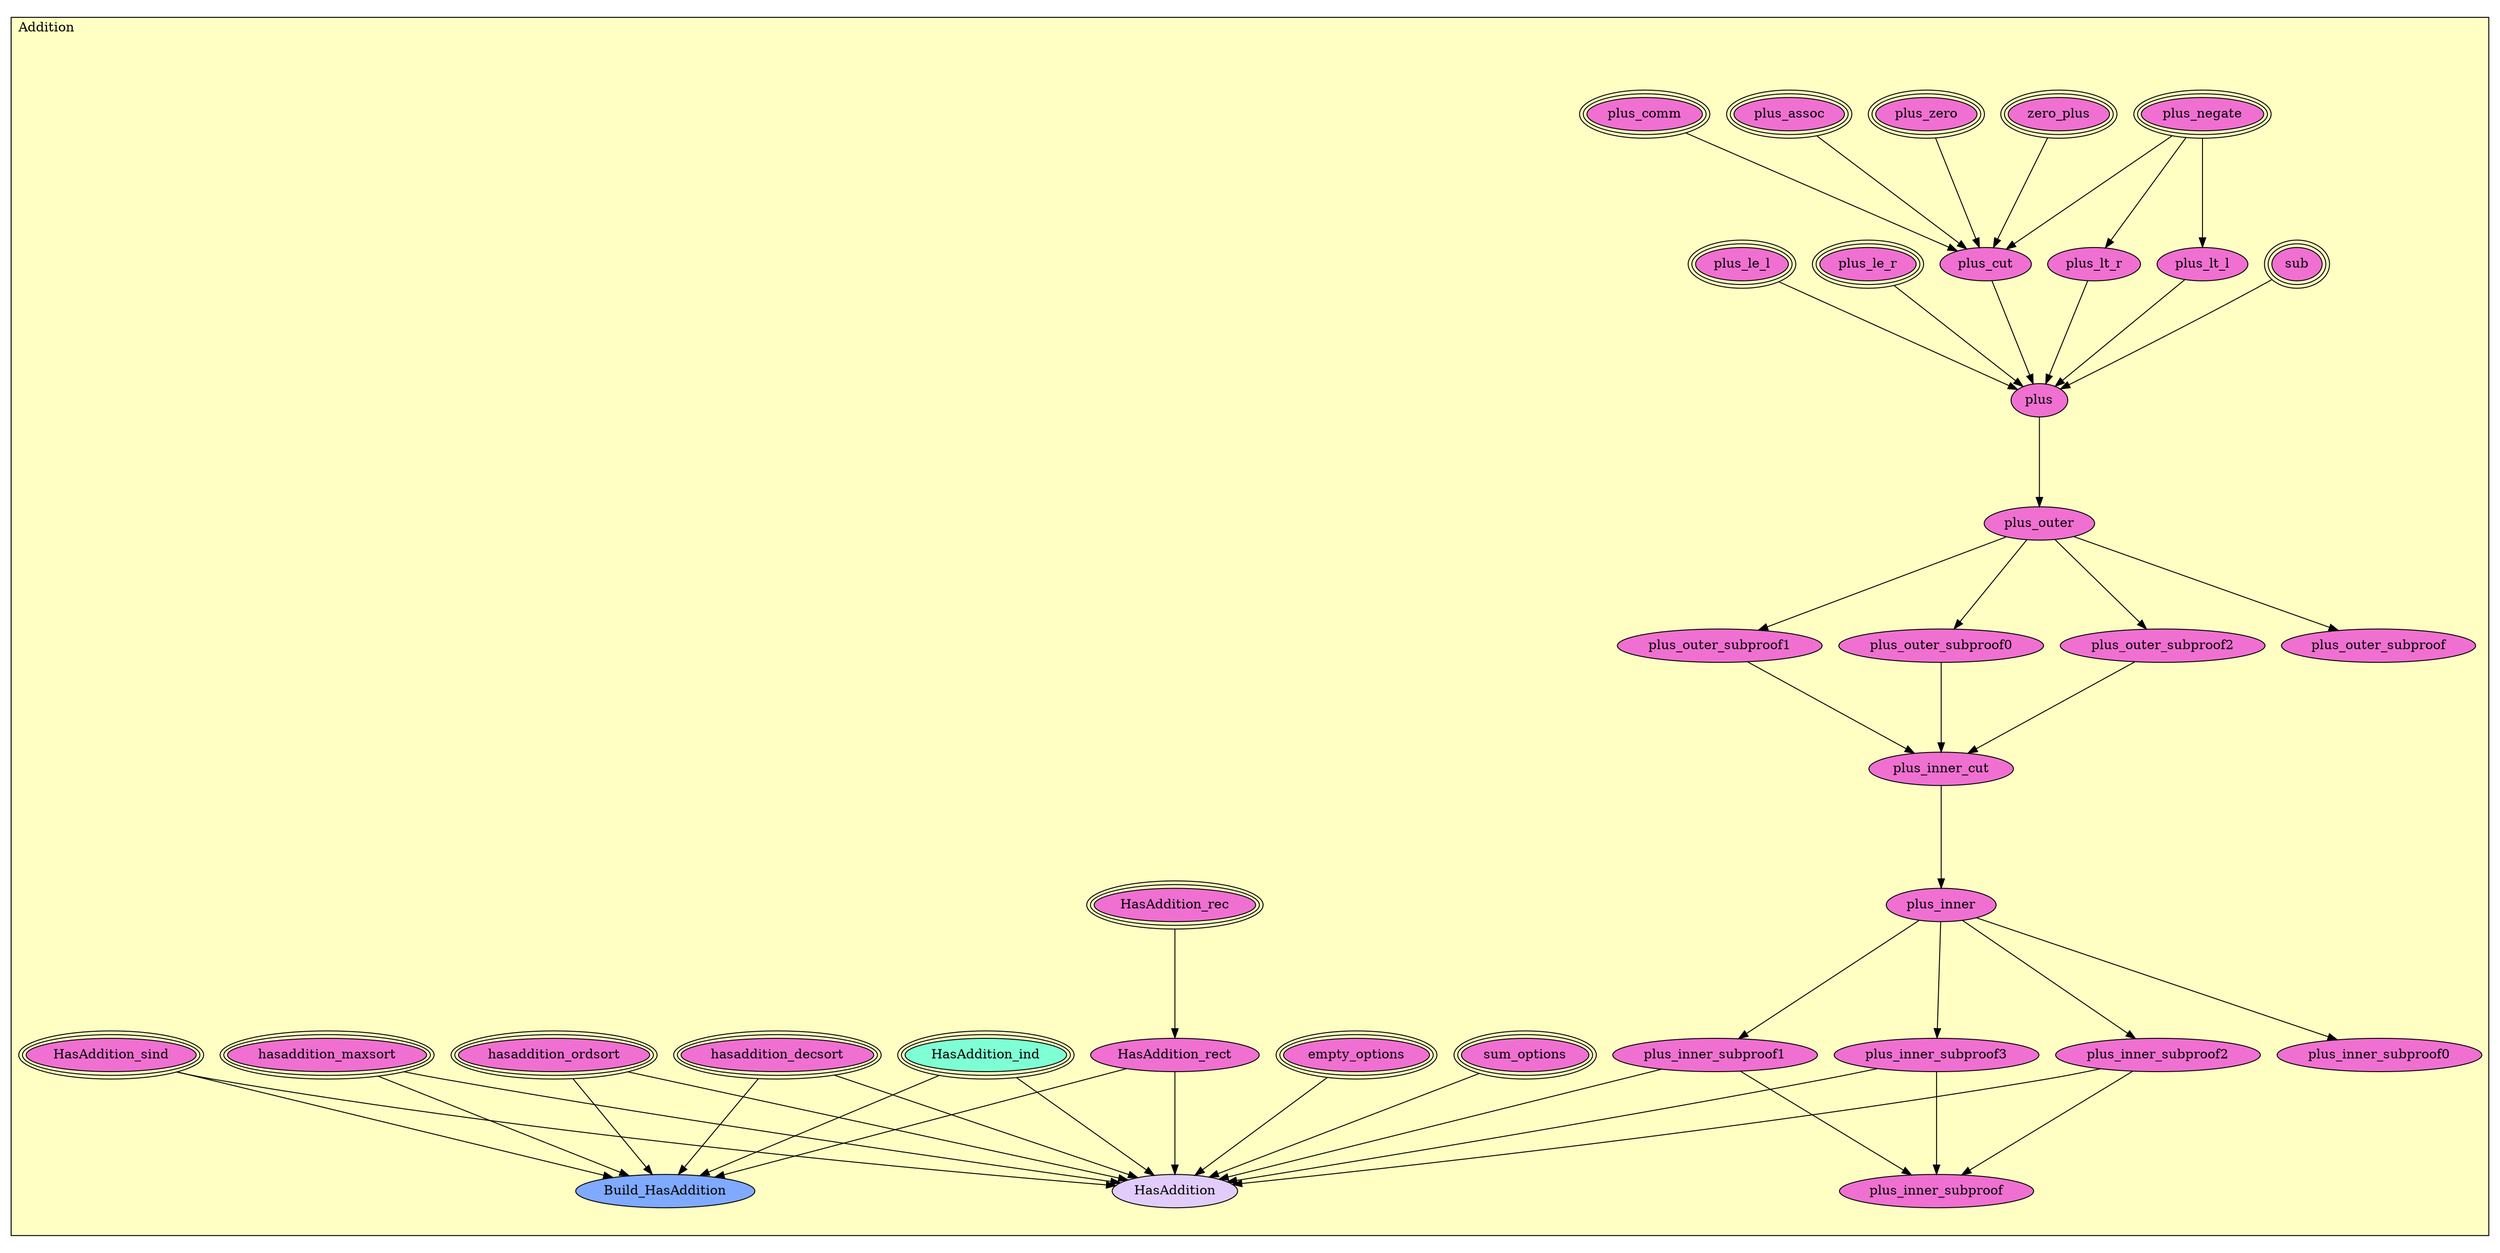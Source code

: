 digraph HoTT_Spaces_No_Addition {
  graph [ratio=0.5]
  node [style=filled]
Addition_sub [label="sub", URL=<Addition.html#sub>, peripheries=3, fillcolor="#F070D1"] ;
Addition_plus_negate [label="plus_negate", URL=<Addition.html#plus_negate>, peripheries=3, fillcolor="#F070D1"] ;
Addition_zero_plus [label="zero_plus", URL=<Addition.html#zero_plus>, peripheries=3, fillcolor="#F070D1"] ;
Addition_plus_zero [label="plus_zero", URL=<Addition.html#plus_zero>, peripheries=3, fillcolor="#F070D1"] ;
Addition_plus_assoc [label="plus_assoc", URL=<Addition.html#plus_assoc>, peripheries=3, fillcolor="#F070D1"] ;
Addition_plus_comm [label="plus_comm", URL=<Addition.html#plus_comm>, peripheries=3, fillcolor="#F070D1"] ;
Addition_plus_cut [label="plus_cut", URL=<Addition.html#plus_cut>, fillcolor="#F070D1"] ;
Addition_plus_lt_r [label="plus_lt_r", URL=<Addition.html#plus_lt_r>, fillcolor="#F070D1"] ;
Addition_plus_le_r [label="plus_le_r", URL=<Addition.html#plus_le_r>, peripheries=3, fillcolor="#F070D1"] ;
Addition_plus_lt_l [label="plus_lt_l", URL=<Addition.html#plus_lt_l>, fillcolor="#F070D1"] ;
Addition_plus_le_l [label="plus_le_l", URL=<Addition.html#plus_le_l>, peripheries=3, fillcolor="#F070D1"] ;
Addition_plus [label="plus", URL=<Addition.html#plus>, fillcolor="#F070D1"] ;
Addition_plus_outer [label="plus_outer", URL=<Addition.html#plus_outer>, fillcolor="#F070D1"] ;
Addition_plus_outer_subproof2 [label="plus_outer_subproof2", URL=<Addition.html#plus_outer_subproof2>, fillcolor="#F070D1"] ;
Addition_plus_outer_subproof1 [label="plus_outer_subproof1", URL=<Addition.html#plus_outer_subproof1>, fillcolor="#F070D1"] ;
Addition_plus_outer_subproof0 [label="plus_outer_subproof0", URL=<Addition.html#plus_outer_subproof0>, fillcolor="#F070D1"] ;
Addition_plus_outer_subproof [label="plus_outer_subproof", URL=<Addition.html#plus_outer_subproof>, fillcolor="#F070D1"] ;
Addition_plus_inner_cut [label="plus_inner_cut", URL=<Addition.html#plus_inner_cut>, fillcolor="#F070D1"] ;
Addition_plus_inner [label="plus_inner", URL=<Addition.html#plus_inner>, fillcolor="#F070D1"] ;
Addition_plus_inner_subproof3 [label="plus_inner_subproof3", URL=<Addition.html#plus_inner_subproof3>, fillcolor="#F070D1"] ;
Addition_plus_inner_subproof2 [label="plus_inner_subproof2", URL=<Addition.html#plus_inner_subproof2>, fillcolor="#F070D1"] ;
Addition_plus_inner_subproof1 [label="plus_inner_subproof1", URL=<Addition.html#plus_inner_subproof1>, fillcolor="#F070D1"] ;
Addition_plus_inner_subproof0 [label="plus_inner_subproof0", URL=<Addition.html#plus_inner_subproof0>, fillcolor="#F070D1"] ;
Addition_plus_inner_subproof [label="plus_inner_subproof", URL=<Addition.html#plus_inner_subproof>, fillcolor="#F070D1"] ;
Addition_hasaddition_decsort [label="hasaddition_decsort", URL=<Addition.html#hasaddition_decsort>, peripheries=3, fillcolor="#F070D1"] ;
Addition_hasaddition_ordsort [label="hasaddition_ordsort", URL=<Addition.html#hasaddition_ordsort>, peripheries=3, fillcolor="#F070D1"] ;
Addition_hasaddition_maxsort [label="hasaddition_maxsort", URL=<Addition.html#hasaddition_maxsort>, peripheries=3, fillcolor="#F070D1"] ;
Addition_sum_options [label="sum_options", URL=<Addition.html#sum_options>, peripheries=3, fillcolor="#F070D1"] ;
Addition_empty_options [label="empty_options", URL=<Addition.html#empty_options>, peripheries=3, fillcolor="#F070D1"] ;
Addition_HasAddition_sind [label="HasAddition_sind", URL=<Addition.html#HasAddition_sind>, peripheries=3, fillcolor="#F070D1"] ;
Addition_HasAddition_rec [label="HasAddition_rec", URL=<Addition.html#HasAddition_rec>, peripheries=3, fillcolor="#F070D1"] ;
Addition_HasAddition_ind [label="HasAddition_ind", URL=<Addition.html#HasAddition_ind>, peripheries=3, fillcolor="#7FFFD4"] ;
Addition_HasAddition_rect [label="HasAddition_rect", URL=<Addition.html#HasAddition_rect>, fillcolor="#F070D1"] ;
Addition_Build_HasAddition [label="Build_HasAddition", URL=<Addition.html#Build_HasAddition>, fillcolor="#7FAAFF"] ;
Addition_HasAddition [label="HasAddition", URL=<Addition.html#HasAddition>, fillcolor="#E2CDFA"] ;
  Addition_sub -> Addition_plus [] ;
  Addition_plus_negate -> Addition_plus_cut [] ;
  Addition_plus_negate -> Addition_plus_lt_r [] ;
  Addition_plus_negate -> Addition_plus_lt_l [] ;
  Addition_zero_plus -> Addition_plus_cut [] ;
  Addition_plus_zero -> Addition_plus_cut [] ;
  Addition_plus_assoc -> Addition_plus_cut [] ;
  Addition_plus_comm -> Addition_plus_cut [] ;
  Addition_plus_cut -> Addition_plus [] ;
  Addition_plus_lt_r -> Addition_plus [] ;
  Addition_plus_le_r -> Addition_plus [] ;
  Addition_plus_lt_l -> Addition_plus [] ;
  Addition_plus_le_l -> Addition_plus [] ;
  Addition_plus -> Addition_plus_outer [] ;
  Addition_plus_outer -> Addition_plus_outer_subproof2 [] ;
  Addition_plus_outer -> Addition_plus_outer_subproof1 [] ;
  Addition_plus_outer -> Addition_plus_outer_subproof0 [] ;
  Addition_plus_outer -> Addition_plus_outer_subproof [] ;
  Addition_plus_outer_subproof2 -> Addition_plus_inner_cut [] ;
  Addition_plus_outer_subproof1 -> Addition_plus_inner_cut [] ;
  Addition_plus_outer_subproof0 -> Addition_plus_inner_cut [] ;
  Addition_plus_inner_cut -> Addition_plus_inner [] ;
  Addition_plus_inner -> Addition_plus_inner_subproof3 [] ;
  Addition_plus_inner -> Addition_plus_inner_subproof2 [] ;
  Addition_plus_inner -> Addition_plus_inner_subproof1 [] ;
  Addition_plus_inner -> Addition_plus_inner_subproof0 [] ;
  Addition_plus_inner_subproof3 -> Addition_plus_inner_subproof [] ;
  Addition_plus_inner_subproof3 -> Addition_HasAddition [] ;
  Addition_plus_inner_subproof2 -> Addition_plus_inner_subproof [] ;
  Addition_plus_inner_subproof2 -> Addition_HasAddition [] ;
  Addition_plus_inner_subproof1 -> Addition_plus_inner_subproof [] ;
  Addition_plus_inner_subproof1 -> Addition_HasAddition [] ;
  Addition_hasaddition_decsort -> Addition_Build_HasAddition [] ;
  Addition_hasaddition_decsort -> Addition_HasAddition [] ;
  Addition_hasaddition_ordsort -> Addition_Build_HasAddition [] ;
  Addition_hasaddition_ordsort -> Addition_HasAddition [] ;
  Addition_hasaddition_maxsort -> Addition_Build_HasAddition [] ;
  Addition_hasaddition_maxsort -> Addition_HasAddition [] ;
  Addition_sum_options -> Addition_HasAddition [] ;
  Addition_empty_options -> Addition_HasAddition [] ;
  Addition_HasAddition_sind -> Addition_Build_HasAddition [] ;
  Addition_HasAddition_sind -> Addition_HasAddition [] ;
  Addition_HasAddition_rec -> Addition_HasAddition_rect [] ;
  Addition_HasAddition_ind -> Addition_Build_HasAddition [] ;
  Addition_HasAddition_ind -> Addition_HasAddition [] ;
  Addition_HasAddition_rect -> Addition_Build_HasAddition [] ;
  Addition_HasAddition_rect -> Addition_HasAddition [] ;
subgraph cluster_Addition { label="Addition"; fillcolor="#FFFFC3"; labeljust=l; style=filled 
Addition_HasAddition; Addition_Build_HasAddition; Addition_HasAddition_rect; Addition_HasAddition_ind; Addition_HasAddition_rec; Addition_HasAddition_sind; Addition_empty_options; Addition_sum_options; Addition_hasaddition_maxsort; Addition_hasaddition_ordsort; Addition_hasaddition_decsort; Addition_plus_inner_subproof; Addition_plus_inner_subproof0; Addition_plus_inner_subproof1; Addition_plus_inner_subproof2; Addition_plus_inner_subproof3; Addition_plus_inner; Addition_plus_inner_cut; Addition_plus_outer_subproof; Addition_plus_outer_subproof0; Addition_plus_outer_subproof1; Addition_plus_outer_subproof2; Addition_plus_outer; Addition_plus; Addition_plus_le_l; Addition_plus_lt_l; Addition_plus_le_r; Addition_plus_lt_r; Addition_plus_cut; Addition_plus_comm; Addition_plus_assoc; Addition_plus_zero; Addition_zero_plus; Addition_plus_negate; Addition_sub; };
} /* END */

